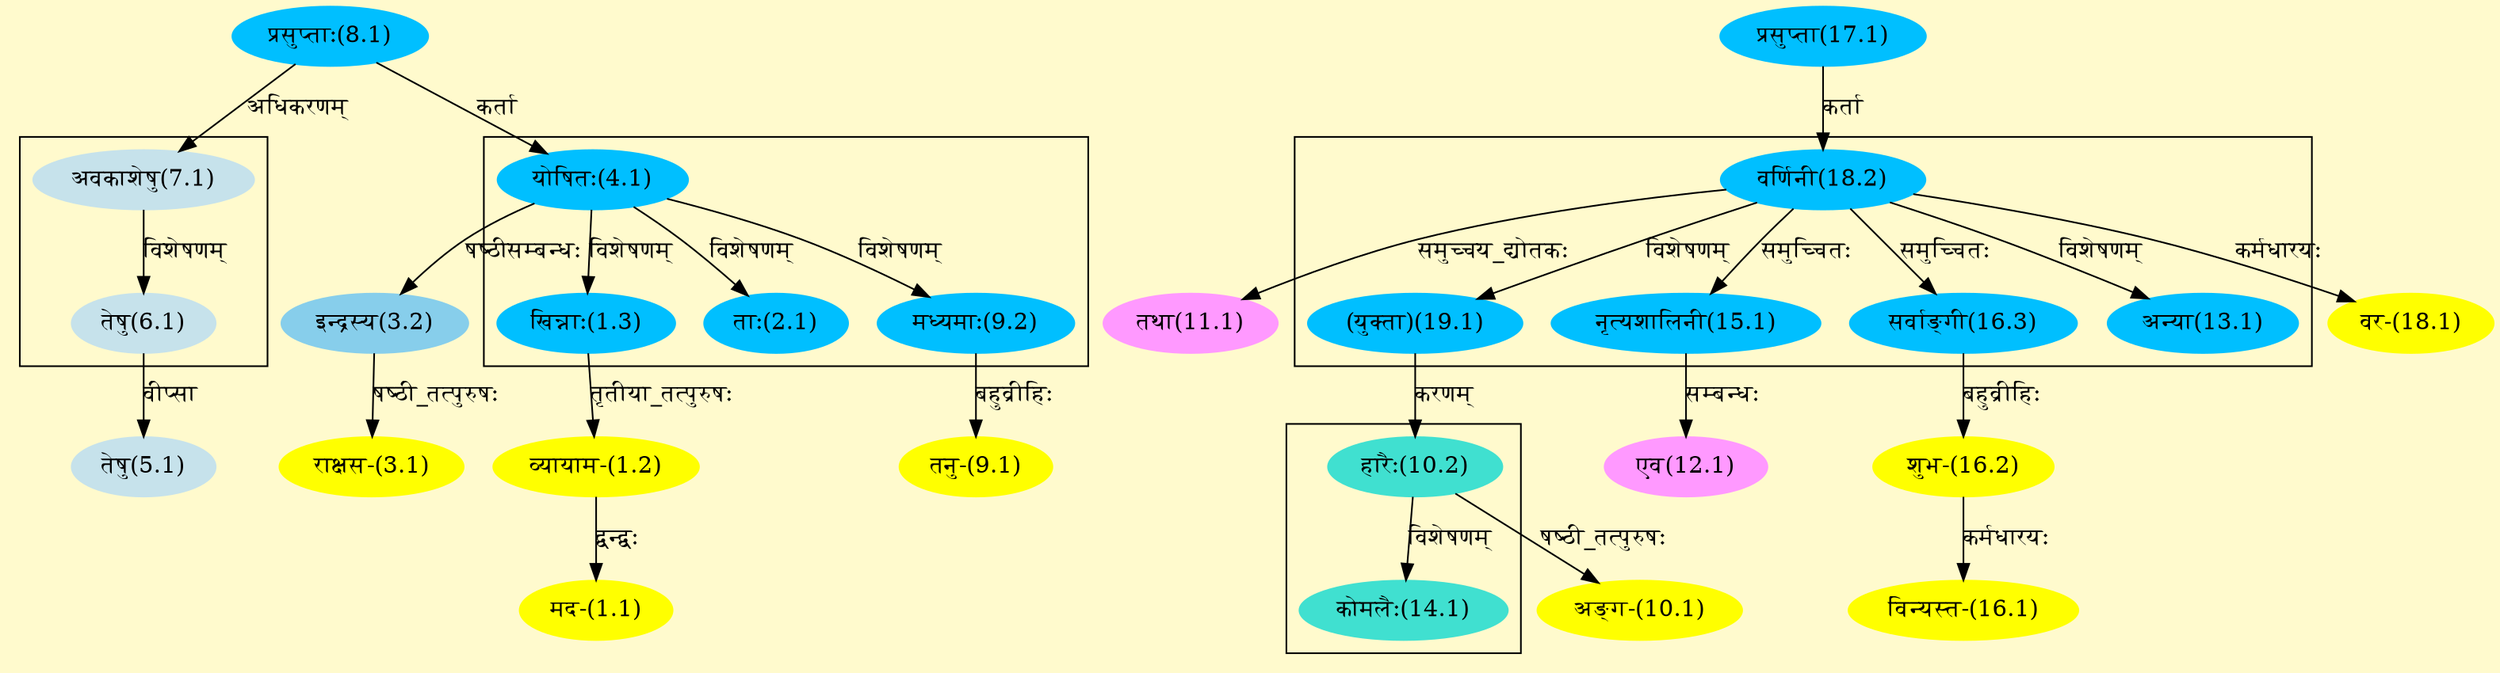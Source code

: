 digraph G{
rankdir=BT;
 compound=true;
 bgcolor="lemonchiffon1";

subgraph cluster_1{
Node1_3 [style=filled, color="#00BFFF" label = "खिन्नाः(1.3)"]
Node4_1 [style=filled, color="#00BFFF" label = "योषितः(4.1)"]
Node2_1 [style=filled, color="#00BFFF" label = "ताः(2.1)"]
Node9_2 [style=filled, color="#00BFFF" label = "मध्यमाः(9.2)"]

}

subgraph cluster_2{
Node6_1 [style=filled, color="#C6E2EB" label = "तेषु(6.1)"]
Node7_1 [style=filled, color="#C6E2EB" label = "अवकाशेषु(7.1)"]

}

subgraph cluster_3{
Node13_1 [style=filled, color="#00BFFF" label = "अन्या(13.1)"]
Node18_2 [style=filled, color="#00BFFF" label = "वर्णिनी(18.2)"]
Node15_1 [style=filled, color="#00BFFF" label = "नृत्यशालिनी(15.1)"]
Node16_3 [style=filled, color="#00BFFF" label = "सर्वाङ्गी(16.3)"]
Node19_1 [style=filled, color="#00BFFF" label = "(युक्ता)(19.1)"]

}

subgraph cluster_4{
Node14_1 [style=filled, color="#40E0D0" label = "कोमलैः(14.1)"]
Node10_2 [style=filled, color="#40E0D0" label = "हारैः(10.2)"]

}
Node1_1 [style=filled, color="#FFFF00" label = "मद-(1.1)"]
Node1_2 [style=filled, color="#FFFF00" label = "व्यायाम-(1.2)"]
Node1_3 [style=filled, color="#00BFFF" label = "खिन्नाः(1.3)"]
Node3_1 [style=filled, color="#FFFF00" label = "राक्षस-(3.1)"]
Node3_2 [style=filled, color="#87CEEB" label = "इन्द्रस्य(3.2)"]
Node4_1 [style=filled, color="#00BFFF" label = "योषितः(4.1)"]
Node8_1 [style=filled, color="#00BFFF" label = "प्रसुप्ताः(8.1)"]
Node5_1 [style=filled, color="#C6E2EB" label = "तेषु(5.1)"]
Node6_1 [style=filled, color="#C6E2EB" label = "तेषु(6.1)"]
Node7_1 [style=filled, color="#C6E2EB" label = "अवकाशेषु(7.1)"]
Node [style=filled, color="" label = "()"]
Node9_1 [style=filled, color="#FFFF00" label = "तनु-(9.1)"]
Node9_2 [style=filled, color="#00BFFF" label = "मध्यमाः(9.2)"]
Node10_1 [style=filled, color="#FFFF00" label = "अङ्ग-(10.1)"]
Node10_2 [style=filled, color="#40E0D0" label = "हारैः(10.2)"]
Node19_1 [style=filled, color="#00BFFF" label = "(युक्ता)(19.1)"]
Node11_1 [style=filled, color="#FF99FF" label = "तथा(11.1)"]
Node18_2 [style=filled, color="#00BFFF" label = "वर्णिनी(18.2)"]
Node12_1 [style=filled, color="#FF99FF" label = "एव(12.1)"]
Node15_1 [style=filled, color="#00BFFF" label = "नृत्यशालिनी(15.1)"]
Node16_1 [style=filled, color="#FFFF00" label = "विन्यस्त-(16.1)"]
Node16_2 [style=filled, color="#FFFF00" label = "शुभ-(16.2)"]
Node16_3 [style=filled, color="#00BFFF" label = "सर्वाङ्गी(16.3)"]
Node17_1 [style=filled, color="#00BFFF" label = "प्रसुप्ता(17.1)"]
Node18_1 [style=filled, color="#FFFF00" label = "वर-(18.1)"]
/* Start of Relations section */

Node1_1 -> Node1_2 [  label="द्वन्द्वः"  dir="back" ]
Node1_2 -> Node1_3 [  label="तृतीया_तत्पुरुषः"  dir="back" ]
Node1_3 -> Node4_1 [  label="विशेषणम्"  dir="back" ]
Node2_1 -> Node4_1 [  label="विशेषणम्"  dir="back" ]
Node3_1 -> Node3_2 [  label="षष्ठी_तत्पुरुषः"  dir="back" ]
Node3_2 -> Node4_1 [  label="षष्ठीसम्बन्धः"  dir="back" ]
Node4_1 -> Node8_1 [  label="कर्ता"  dir="back" ]
Node5_1 -> Node6_1 [  label="वीप्सा"  dir="back" ]
Node6_1 -> Node7_1 [  label="विशेषणम्"  dir="back" ]
Node7_1 -> Node8_1 [  label="अधिकरणम्"  dir="back" ]
Node9_1 -> Node9_2 [  label="बहुव्रीहिः"  dir="back" ]
Node9_2 -> Node4_1 [  label="विशेषणम्"  dir="back" ]
Node10_1 -> Node10_2 [  label="षष्ठी_तत्पुरुषः"  dir="back" ]
Node10_2 -> Node19_1 [  label="करणम्"  dir="back" ]
Node11_1 -> Node18_2 [  label="समुच्चय_द्योतकः"  dir="back" ]
Node12_1 -> Node15_1 [  label="सम्बन्धः"  dir="back" ]
Node13_1 -> Node18_2 [  label="विशेषणम्"  dir="back" ]
Node14_1 -> Node10_2 [  label="विशेषणम्"  dir="back" ]
Node15_1 -> Node18_2 [  label="समुच्चितः"  dir="back" ]
Node16_1 -> Node16_2 [  label="कर्मधारयः"  dir="back" ]
Node16_2 -> Node16_3 [  label="बहुव्रीहिः"  dir="back" ]
Node16_3 -> Node18_2 [  label="समुच्चितः"  dir="back" ]
Node18_1 -> Node18_2 [  label="कर्मधारयः"  dir="back" ]
Node18_2 -> Node17_1 [  label="कर्ता"  dir="back" ]
Node19_1 -> Node18_2 [  label="विशेषणम्"  dir="back" ]
}
